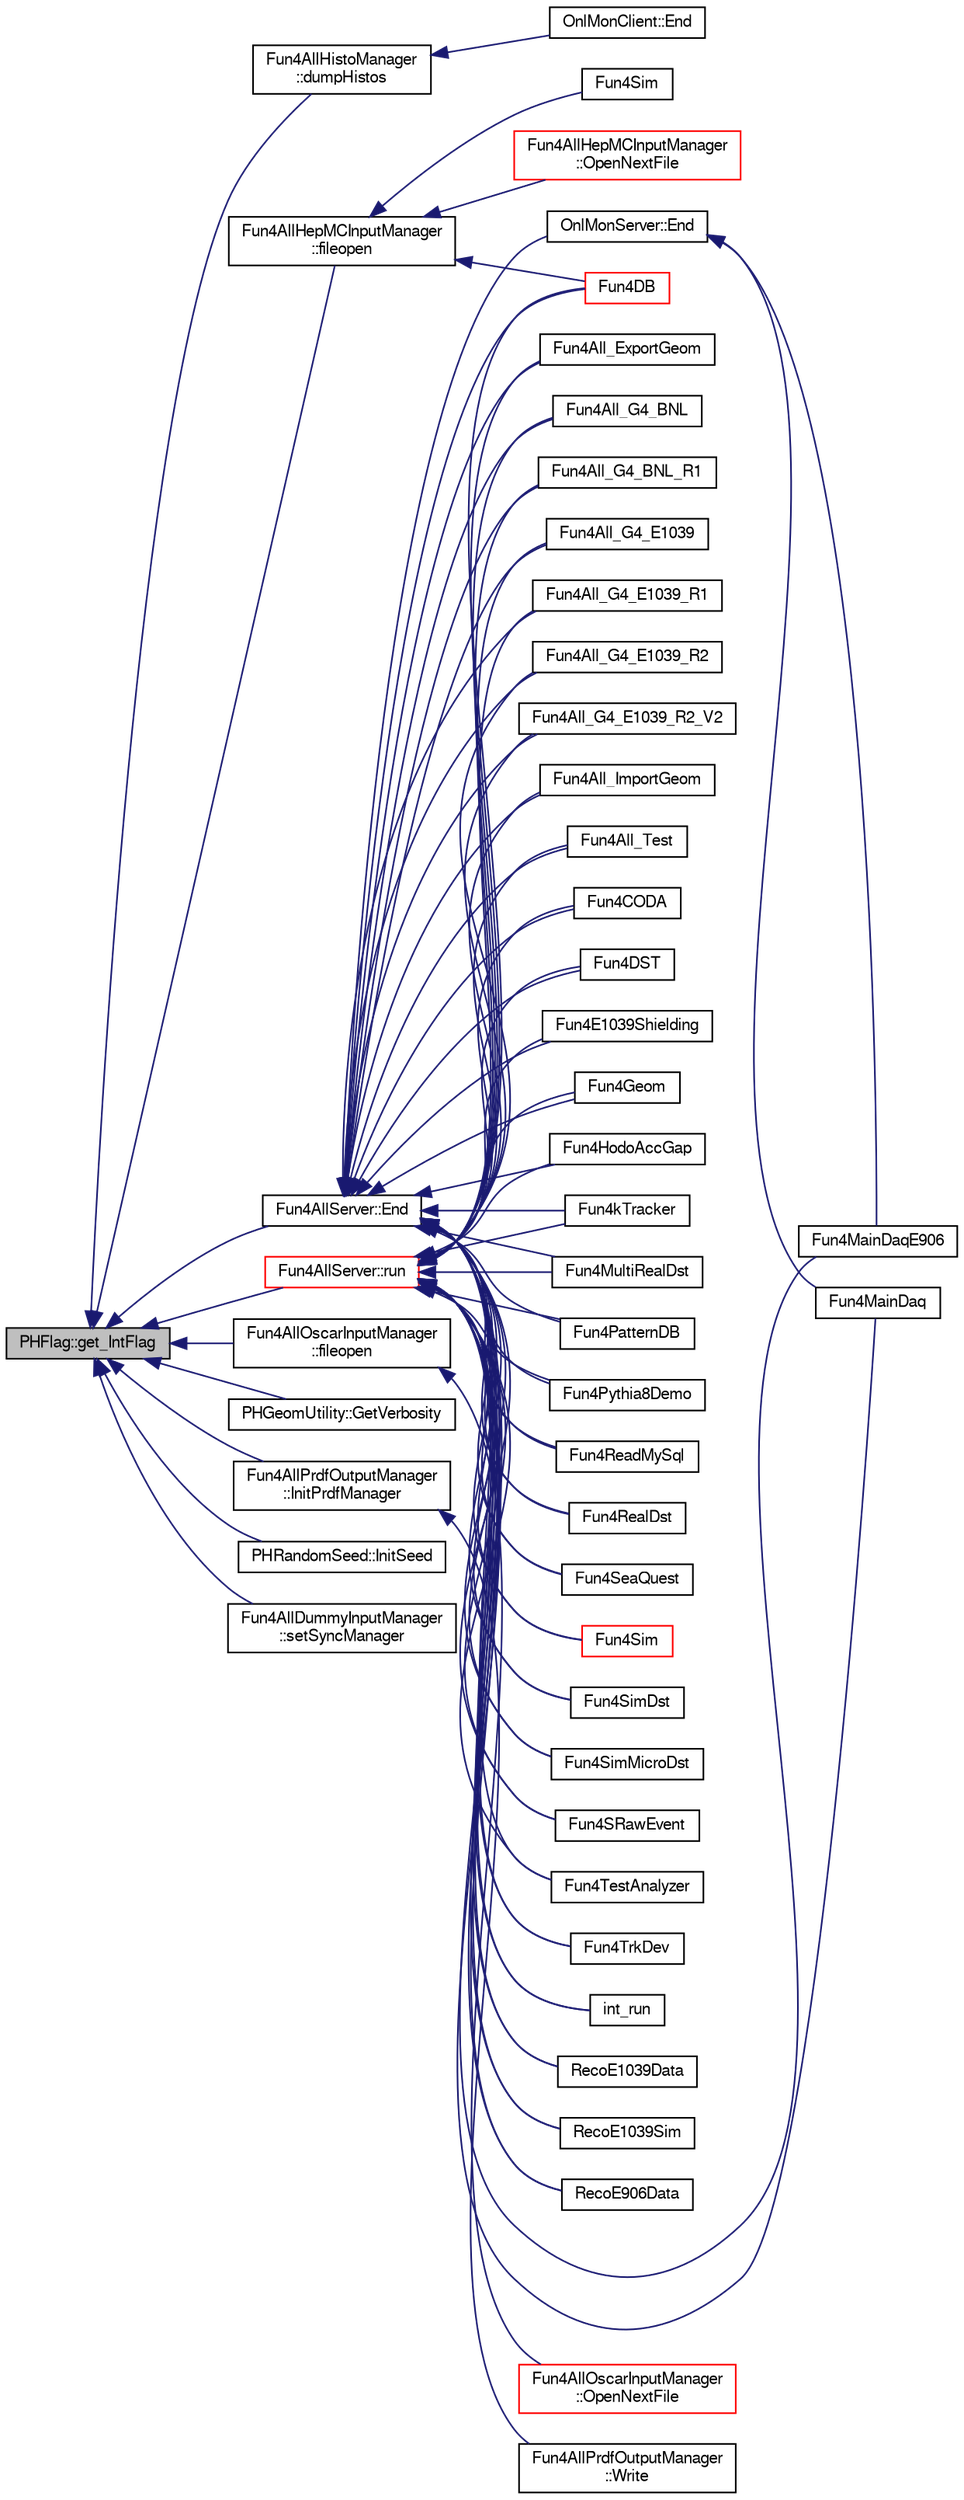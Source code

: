 digraph "PHFlag::get_IntFlag"
{
  bgcolor="transparent";
  edge [fontname="FreeSans",fontsize="10",labelfontname="FreeSans",labelfontsize="10"];
  node [fontname="FreeSans",fontsize="10",shape=record];
  rankdir="LR";
  Node1 [label="PHFlag::get_IntFlag",height=0.2,width=0.4,color="black", fillcolor="grey75", style="filled" fontcolor="black"];
  Node1 -> Node2 [dir="back",color="midnightblue",fontsize="10",style="solid",fontname="FreeSans"];
  Node2 [label="Fun4AllHistoManager\l::dumpHistos",height=0.2,width=0.4,color="black",URL="$d3/d96/classFun4AllHistoManager.html#a61c2043c62739de451de3f9287832a08"];
  Node2 -> Node3 [dir="back",color="midnightblue",fontsize="10",style="solid",fontname="FreeSans"];
  Node3 [label="OnlMonClient::End",height=0.2,width=0.4,color="black",URL="$d9/d62/classOnlMonClient.html#a8e707fd7f6a89c8af8d716bdd06eed5d",tooltip="Called at the end of all processing. "];
  Node1 -> Node4 [dir="back",color="midnightblue",fontsize="10",style="solid",fontname="FreeSans"];
  Node4 [label="Fun4AllServer::End",height=0.2,width=0.4,color="black",URL="$da/d29/classFun4AllServer.html#ab7263450319ca1d5029209fde26a7af8"];
  Node4 -> Node5 [dir="back",color="midnightblue",fontsize="10",style="solid",fontname="FreeSans"];
  Node5 [label="OnlMonServer::End",height=0.2,width=0.4,color="black",URL="$d8/d38/classOnlMonServer.html#afa6a2749217b65d3de3f6fb3623c05b5"];
  Node5 -> Node6 [dir="back",color="midnightblue",fontsize="10",style="solid",fontname="FreeSans"];
  Node6 [label="Fun4MainDaq",height=0.2,width=0.4,color="black",URL="$df/d6a/e1039-core_2online_2macros_2Fun4MainDaq_8C.html#ab9151bcfc5d35e7a25c9cf86fddd2bd2",tooltip="Fun4MainDaq.C: Fun4all macro to decode the MainDAQ data. "];
  Node5 -> Node7 [dir="back",color="midnightblue",fontsize="10",style="solid",fontname="FreeSans"];
  Node7 [label="Fun4MainDaqE906",height=0.2,width=0.4,color="black",URL="$d1/d6b/Fun4MainDaqE906_8C.html#a3617355b5c033a5635408b1cd8c29c35",tooltip="Fun4MainDaq.C: Fun4all macro to decode the MainDAQ data. "];
  Node4 -> Node8 [dir="back",color="midnightblue",fontsize="10",style="solid",fontname="FreeSans"];
  Node8 [label="Fun4All_ExportGeom",height=0.2,width=0.4,color="black",URL="$df/d51/Fun4All__ExportGeom_8C.html#a582925c51bad38d562cf19e71211adfd",tooltip="get geometry from DST file and output TGeoManager ROOT files or other formats of geometry files ..."];
  Node4 -> Node9 [dir="back",color="midnightblue",fontsize="10",style="solid",fontname="FreeSans"];
  Node9 [label="Fun4All_G4_BNL",height=0.2,width=0.4,color="black",URL="$d9/de0/Fun4All__G4__BNL_8C.html#a62a558c2bb73d1be82a65b16f52ce2e0"];
  Node4 -> Node10 [dir="back",color="midnightblue",fontsize="10",style="solid",fontname="FreeSans"];
  Node10 [label="Fun4All_G4_BNL_R1",height=0.2,width=0.4,color="black",URL="$de/dad/Fun4All__G4__BNL__R1_8C.html#a361be596f3554cfa3d0fc26346c50c31"];
  Node4 -> Node11 [dir="back",color="midnightblue",fontsize="10",style="solid",fontname="FreeSans"];
  Node11 [label="Fun4All_G4_E1039",height=0.2,width=0.4,color="black",URL="$d1/d24/Fun4All__G4__E1039_8C.html#ad81863c21df83a735c57713bc9ec59b1"];
  Node4 -> Node12 [dir="back",color="midnightblue",fontsize="10",style="solid",fontname="FreeSans"];
  Node12 [label="Fun4All_G4_E1039_R1",height=0.2,width=0.4,color="black",URL="$de/d10/Fun4All__G4__E1039__R1_8C.html#aa484b834b55e3114dfd4cd82dcd11831"];
  Node4 -> Node13 [dir="back",color="midnightblue",fontsize="10",style="solid",fontname="FreeSans"];
  Node13 [label="Fun4All_G4_E1039_R2",height=0.2,width=0.4,color="black",URL="$df/d98/Fun4All__G4__E1039__R2_8C.html#a0cc5938b98723b2d5216049aad7edb01"];
  Node4 -> Node14 [dir="back",color="midnightblue",fontsize="10",style="solid",fontname="FreeSans"];
  Node14 [label="Fun4All_G4_E1039_R2_V2",height=0.2,width=0.4,color="black",URL="$d1/d91/Fun4All__G4__E1039__R2__V2_8C.html#a89f8b08cddafb17f4ba14e509a0ca1db"];
  Node4 -> Node15 [dir="back",color="midnightblue",fontsize="10",style="solid",fontname="FreeSans"];
  Node15 [label="Fun4All_ImportGeom",height=0.2,width=0.4,color="black",URL="$d9/d0f/Fun4All__ImportGeom_8C.html#a3388968a8dae60e9eb62b1126f747b6a",tooltip="Read in a Geometry file, and output DST and ROOT TGeo files. "];
  Node4 -> Node16 [dir="back",color="midnightblue",fontsize="10",style="solid",fontname="FreeSans"];
  Node16 [label="Fun4All_Test",height=0.2,width=0.4,color="black",URL="$d5/db4/Fun4All__Test_8C.html#ae69a57ea66fbed58544200f95796a66f"];
  Node4 -> Node17 [dir="back",color="midnightblue",fontsize="10",style="solid",fontname="FreeSans"];
  Node17 [label="Fun4CODA",height=0.2,width=0.4,color="black",URL="$db/dbe/Fun4CODA_8C.html#a1bbee777074605aa2a59ddf9b2b52742"];
  Node4 -> Node18 [dir="back",color="midnightblue",fontsize="10",style="solid",fontname="FreeSans"];
  Node18 [label="Fun4DB",height=0.2,width=0.4,color="red",URL="$df/dc0/Fun4DB_8C.html#a156048b96f7485e3cc410afbc05fc286"];
  Node4 -> Node19 [dir="back",color="midnightblue",fontsize="10",style="solid",fontname="FreeSans"];
  Node19 [label="Fun4DST",height=0.2,width=0.4,color="black",URL="$de/daf/Fun4DST_8C.html#a6a43c5ad028285b022976fa872e60cbc"];
  Node4 -> Node20 [dir="back",color="midnightblue",fontsize="10",style="solid",fontname="FreeSans"];
  Node20 [label="Fun4E1039Shielding",height=0.2,width=0.4,color="black",URL="$d2/d24/Fun4E1039Shielding_8C.html#a42592782dd55d6e219305ff678a00dc2"];
  Node4 -> Node21 [dir="back",color="midnightblue",fontsize="10",style="solid",fontname="FreeSans"];
  Node21 [label="Fun4Geom",height=0.2,width=0.4,color="black",URL="$db/d7c/Fun4DumpGeom_8C.html#ac8b66de3cf15072c6969f76f6b8f7f4c"];
  Node4 -> Node22 [dir="back",color="midnightblue",fontsize="10",style="solid",fontname="FreeSans"];
  Node22 [label="Fun4HodoAccGap",height=0.2,width=0.4,color="black",URL="$d6/d6a/Fun4HodoAccGap_8C.html#a7aaa0687f144d5e7b417d7e9ac5f36da"];
  Node4 -> Node23 [dir="back",color="midnightblue",fontsize="10",style="solid",fontname="FreeSans"];
  Node23 [label="Fun4kTracker",height=0.2,width=0.4,color="black",URL="$dd/d7d/Fun4kTracker_8C.html#abe7052288e4678d0346333383ad821ff"];
  Node4 -> Node24 [dir="back",color="midnightblue",fontsize="10",style="solid",fontname="FreeSans"];
  Node24 [label="Fun4MultiRealDst",height=0.2,width=0.4,color="black",URL="$da/daa/Fun4RealDst_8C.html#aa80eadb6952b5d52a756d7cf52d05770",tooltip="Function to analyze multiple DST files. "];
  Node4 -> Node25 [dir="back",color="midnightblue",fontsize="10",style="solid",fontname="FreeSans"];
  Node25 [label="Fun4PatternDB",height=0.2,width=0.4,color="black",URL="$d7/d66/Fun4PatternDB_8C.html#a9e68afec0dfdd12961d550386529d5eb"];
  Node4 -> Node26 [dir="back",color="midnightblue",fontsize="10",style="solid",fontname="FreeSans"];
  Node26 [label="Fun4Pythia8Demo",height=0.2,width=0.4,color="black",URL="$de/d66/Fun4Pythia8Demo_8C.html#a6a06be36766511c5ad76013c9cbfe5b5"];
  Node4 -> Node27 [dir="back",color="midnightblue",fontsize="10",style="solid",fontname="FreeSans"];
  Node27 [label="Fun4ReadMySql",height=0.2,width=0.4,color="black",URL="$d9/d8c/Fun4ReadMySql_8C.html#a82110168fa15d41b073c27eeadfc0ff3"];
  Node4 -> Node28 [dir="back",color="midnightblue",fontsize="10",style="solid",fontname="FreeSans"];
  Node28 [label="Fun4RealDst",height=0.2,width=0.4,color="black",URL="$da/daa/Fun4RealDst_8C.html#af2bc551d71266cd8c5a6daeea6a861d8",tooltip="Fun4MainDaq.C: Fun4all macro to decode the MainDAQ data. "];
  Node4 -> Node29 [dir="back",color="midnightblue",fontsize="10",style="solid",fontname="FreeSans"];
  Node29 [label="Fun4SeaQuest",height=0.2,width=0.4,color="black",URL="$d6/d4c/Fun4SeaQuest_8C.html#a81bffd149f5c71602cb40eb0f45019c3"];
  Node4 -> Node30 [dir="back",color="midnightblue",fontsize="10",style="solid",fontname="FreeSans"];
  Node30 [label="Fun4Sim",height=0.2,width=0.4,color="red",URL="$d7/d65/e1039-core_2macros_2Fun4Sim_8C.html#a5e9276116ae0064f58b288a1e0e4e3db"];
  Node4 -> Node31 [dir="back",color="midnightblue",fontsize="10",style="solid",fontname="FreeSans"];
  Node31 [label="Fun4SimDst",height=0.2,width=0.4,color="black",URL="$db/dba/Fun4SimDst_8C.html#abf0708efff889232b6c0a7359cfb70ae",tooltip="Fun4SimDst.C: Fun4all macro to analyze the E1039 simulated DST files. "];
  Node4 -> Node32 [dir="back",color="midnightblue",fontsize="10",style="solid",fontname="FreeSans"];
  Node32 [label="Fun4SimMicroDst",height=0.2,width=0.4,color="black",URL="$d6/dac/Fun4SimMicroDst_8C.html#ab980c780491ded824d61247fc1fa6127",tooltip="Fun4SimMicroDst.C: Fun4all macro to analyze you uDST. "];
  Node4 -> Node33 [dir="back",color="midnightblue",fontsize="10",style="solid",fontname="FreeSans"];
  Node33 [label="Fun4SRawEvent",height=0.2,width=0.4,color="black",URL="$d8/de7/Fun4SRawEvent_8C.html#aaa9bb2e956ce860a8cb6e7845bcc4ed5"];
  Node4 -> Node34 [dir="back",color="midnightblue",fontsize="10",style="solid",fontname="FreeSans"];
  Node34 [label="Fun4TestAnalyzer",height=0.2,width=0.4,color="black",URL="$de/d48/Fun4TestAnalyzer_8C.html#af993f3ce438e5ebcb52b97e41124a3db"];
  Node4 -> Node35 [dir="back",color="midnightblue",fontsize="10",style="solid",fontname="FreeSans"];
  Node35 [label="Fun4TrkDev",height=0.2,width=0.4,color="black",URL="$d2/d3a/Fun4TrkDev_8C.html#abd98cf50196a6ad7cb2289d1f0442b73"];
  Node4 -> Node36 [dir="back",color="midnightblue",fontsize="10",style="solid",fontname="FreeSans"];
  Node36 [label="int_run",height=0.2,width=0.4,color="black",URL="$d1/da2/E1039Shielding_2int__run_8C.html#a088590a1a5b93b904ba076de8ca1ef82"];
  Node4 -> Node37 [dir="back",color="midnightblue",fontsize="10",style="solid",fontname="FreeSans"];
  Node37 [label="RecoE1039Data",height=0.2,width=0.4,color="black",URL="$db/dea/RecoE1039Data_8C.html#a619388c470b52b98a611cb6f18ba24c1"];
  Node4 -> Node38 [dir="back",color="midnightblue",fontsize="10",style="solid",fontname="FreeSans"];
  Node38 [label="RecoE1039Sim",height=0.2,width=0.4,color="black",URL="$d0/d9c/RecoE1039Sim_8C.html#a07edfd7b51752cb53ea50911050a8511"];
  Node4 -> Node39 [dir="back",color="midnightblue",fontsize="10",style="solid",fontname="FreeSans"];
  Node39 [label="RecoE906Data",height=0.2,width=0.4,color="black",URL="$df/d0c/RecoE906Data_8C.html#ad032525ca693000ba382d14d82bf9f2b"];
  Node1 -> Node40 [dir="back",color="midnightblue",fontsize="10",style="solid",fontname="FreeSans"];
  Node40 [label="Fun4AllOscarInputManager\l::fileopen",height=0.2,width=0.4,color="black",URL="$db/d1f/classFun4AllOscarInputManager.html#a6fbe420ea4972e895f4061bb94ab9d77"];
  Node40 -> Node41 [dir="back",color="midnightblue",fontsize="10",style="solid",fontname="FreeSans"];
  Node41 [label="Fun4AllOscarInputManager\l::OpenNextFile",height=0.2,width=0.4,color="red",URL="$db/d1f/classFun4AllOscarInputManager.html#ab9a8e0287bd958f964a5dbd00d8be9f4"];
  Node1 -> Node42 [dir="back",color="midnightblue",fontsize="10",style="solid",fontname="FreeSans"];
  Node42 [label="Fun4AllHepMCInputManager\l::fileopen",height=0.2,width=0.4,color="black",URL="$d6/d6f/classFun4AllHepMCInputManager.html#aaf891596a876957d656c23ea03b39f1a"];
  Node42 -> Node18 [dir="back",color="midnightblue",fontsize="10",style="solid",fontname="FreeSans"];
  Node42 -> Node43 [dir="back",color="midnightblue",fontsize="10",style="solid",fontname="FreeSans"];
  Node43 [label="Fun4Sim",height=0.2,width=0.4,color="black",URL="$d5/d4a/e1039-analysis_2SimChainDev_2Fun4Sim_8C.html#a05d19d59f1955a51d54ae22957bbcf86"];
  Node42 -> Node44 [dir="back",color="midnightblue",fontsize="10",style="solid",fontname="FreeSans"];
  Node44 [label="Fun4AllHepMCInputManager\l::OpenNextFile",height=0.2,width=0.4,color="red",URL="$d6/d6f/classFun4AllHepMCInputManager.html#a0eee823ea0302273e9e2d3459bcc3508"];
  Node1 -> Node45 [dir="back",color="midnightblue",fontsize="10",style="solid",fontname="FreeSans"];
  Node45 [label="PHGeomUtility::GetVerbosity",height=0.2,width=0.4,color="black",URL="$d2/da1/classPHGeomUtility.html#a84ee9f9eaf686f5c98ddc1af089ae248",tooltip="Verbosity for geometry IO like, TGeoMangers. "];
  Node1 -> Node46 [dir="back",color="midnightblue",fontsize="10",style="solid",fontname="FreeSans"];
  Node46 [label="Fun4AllPrdfOutputManager\l::InitPrdfManager",height=0.2,width=0.4,color="black",URL="$d6/dc8/classFun4AllPrdfOutputManager.html#a34a327859dafb50190588e6393d8ec2b"];
  Node46 -> Node47 [dir="back",color="midnightblue",fontsize="10",style="solid",fontname="FreeSans"];
  Node47 [label="Fun4AllPrdfOutputManager\l::Write",height=0.2,width=0.4,color="black",URL="$d6/dc8/classFun4AllPrdfOutputManager.html#a6aaed7e9b0b32a481661fde72ff44fa2",tooltip="event write method (startNode argument is ignored. prdfNode is always used) "];
  Node1 -> Node48 [dir="back",color="midnightblue",fontsize="10",style="solid",fontname="FreeSans"];
  Node48 [label="PHRandomSeed::InitSeed",height=0.2,width=0.4,color="black",URL="$dd/d1f/classPHRandomSeed.html#a2bde8781fe8b52f6f01d4160139f4f55"];
  Node1 -> Node49 [dir="back",color="midnightblue",fontsize="10",style="solid",fontname="FreeSans"];
  Node49 [label="Fun4AllServer::run",height=0.2,width=0.4,color="red",URL="$da/d29/classFun4AllServer.html#a11bbc8b2f53bc06e0b05ee202dd6372a",tooltip="run n events (0 means up to end of file) "];
  Node49 -> Node8 [dir="back",color="midnightblue",fontsize="10",style="solid",fontname="FreeSans"];
  Node49 -> Node9 [dir="back",color="midnightblue",fontsize="10",style="solid",fontname="FreeSans"];
  Node49 -> Node10 [dir="back",color="midnightblue",fontsize="10",style="solid",fontname="FreeSans"];
  Node49 -> Node11 [dir="back",color="midnightblue",fontsize="10",style="solid",fontname="FreeSans"];
  Node49 -> Node12 [dir="back",color="midnightblue",fontsize="10",style="solid",fontname="FreeSans"];
  Node49 -> Node13 [dir="back",color="midnightblue",fontsize="10",style="solid",fontname="FreeSans"];
  Node49 -> Node14 [dir="back",color="midnightblue",fontsize="10",style="solid",fontname="FreeSans"];
  Node49 -> Node15 [dir="back",color="midnightblue",fontsize="10",style="solid",fontname="FreeSans"];
  Node49 -> Node16 [dir="back",color="midnightblue",fontsize="10",style="solid",fontname="FreeSans"];
  Node49 -> Node17 [dir="back",color="midnightblue",fontsize="10",style="solid",fontname="FreeSans"];
  Node49 -> Node18 [dir="back",color="midnightblue",fontsize="10",style="solid",fontname="FreeSans"];
  Node49 -> Node19 [dir="back",color="midnightblue",fontsize="10",style="solid",fontname="FreeSans"];
  Node49 -> Node20 [dir="back",color="midnightblue",fontsize="10",style="solid",fontname="FreeSans"];
  Node49 -> Node21 [dir="back",color="midnightblue",fontsize="10",style="solid",fontname="FreeSans"];
  Node49 -> Node22 [dir="back",color="midnightblue",fontsize="10",style="solid",fontname="FreeSans"];
  Node49 -> Node23 [dir="back",color="midnightblue",fontsize="10",style="solid",fontname="FreeSans"];
  Node49 -> Node6 [dir="back",color="midnightblue",fontsize="10",style="solid",fontname="FreeSans"];
  Node49 -> Node7 [dir="back",color="midnightblue",fontsize="10",style="solid",fontname="FreeSans"];
  Node49 -> Node24 [dir="back",color="midnightblue",fontsize="10",style="solid",fontname="FreeSans"];
  Node49 -> Node25 [dir="back",color="midnightblue",fontsize="10",style="solid",fontname="FreeSans"];
  Node49 -> Node26 [dir="back",color="midnightblue",fontsize="10",style="solid",fontname="FreeSans"];
  Node49 -> Node27 [dir="back",color="midnightblue",fontsize="10",style="solid",fontname="FreeSans"];
  Node49 -> Node28 [dir="back",color="midnightblue",fontsize="10",style="solid",fontname="FreeSans"];
  Node49 -> Node29 [dir="back",color="midnightblue",fontsize="10",style="solid",fontname="FreeSans"];
  Node49 -> Node30 [dir="back",color="midnightblue",fontsize="10",style="solid",fontname="FreeSans"];
  Node49 -> Node31 [dir="back",color="midnightblue",fontsize="10",style="solid",fontname="FreeSans"];
  Node49 -> Node32 [dir="back",color="midnightblue",fontsize="10",style="solid",fontname="FreeSans"];
  Node49 -> Node33 [dir="back",color="midnightblue",fontsize="10",style="solid",fontname="FreeSans"];
  Node49 -> Node34 [dir="back",color="midnightblue",fontsize="10",style="solid",fontname="FreeSans"];
  Node49 -> Node35 [dir="back",color="midnightblue",fontsize="10",style="solid",fontname="FreeSans"];
  Node49 -> Node36 [dir="back",color="midnightblue",fontsize="10",style="solid",fontname="FreeSans"];
  Node49 -> Node37 [dir="back",color="midnightblue",fontsize="10",style="solid",fontname="FreeSans"];
  Node49 -> Node38 [dir="back",color="midnightblue",fontsize="10",style="solid",fontname="FreeSans"];
  Node49 -> Node39 [dir="back",color="midnightblue",fontsize="10",style="solid",fontname="FreeSans"];
  Node1 -> Node50 [dir="back",color="midnightblue",fontsize="10",style="solid",fontname="FreeSans"];
  Node50 [label="Fun4AllDummyInputManager\l::setSyncManager",height=0.2,width=0.4,color="black",URL="$df/d43/classFun4AllDummyInputManager.html#a3863cb07576f56e8e514ae272b322679"];
}
